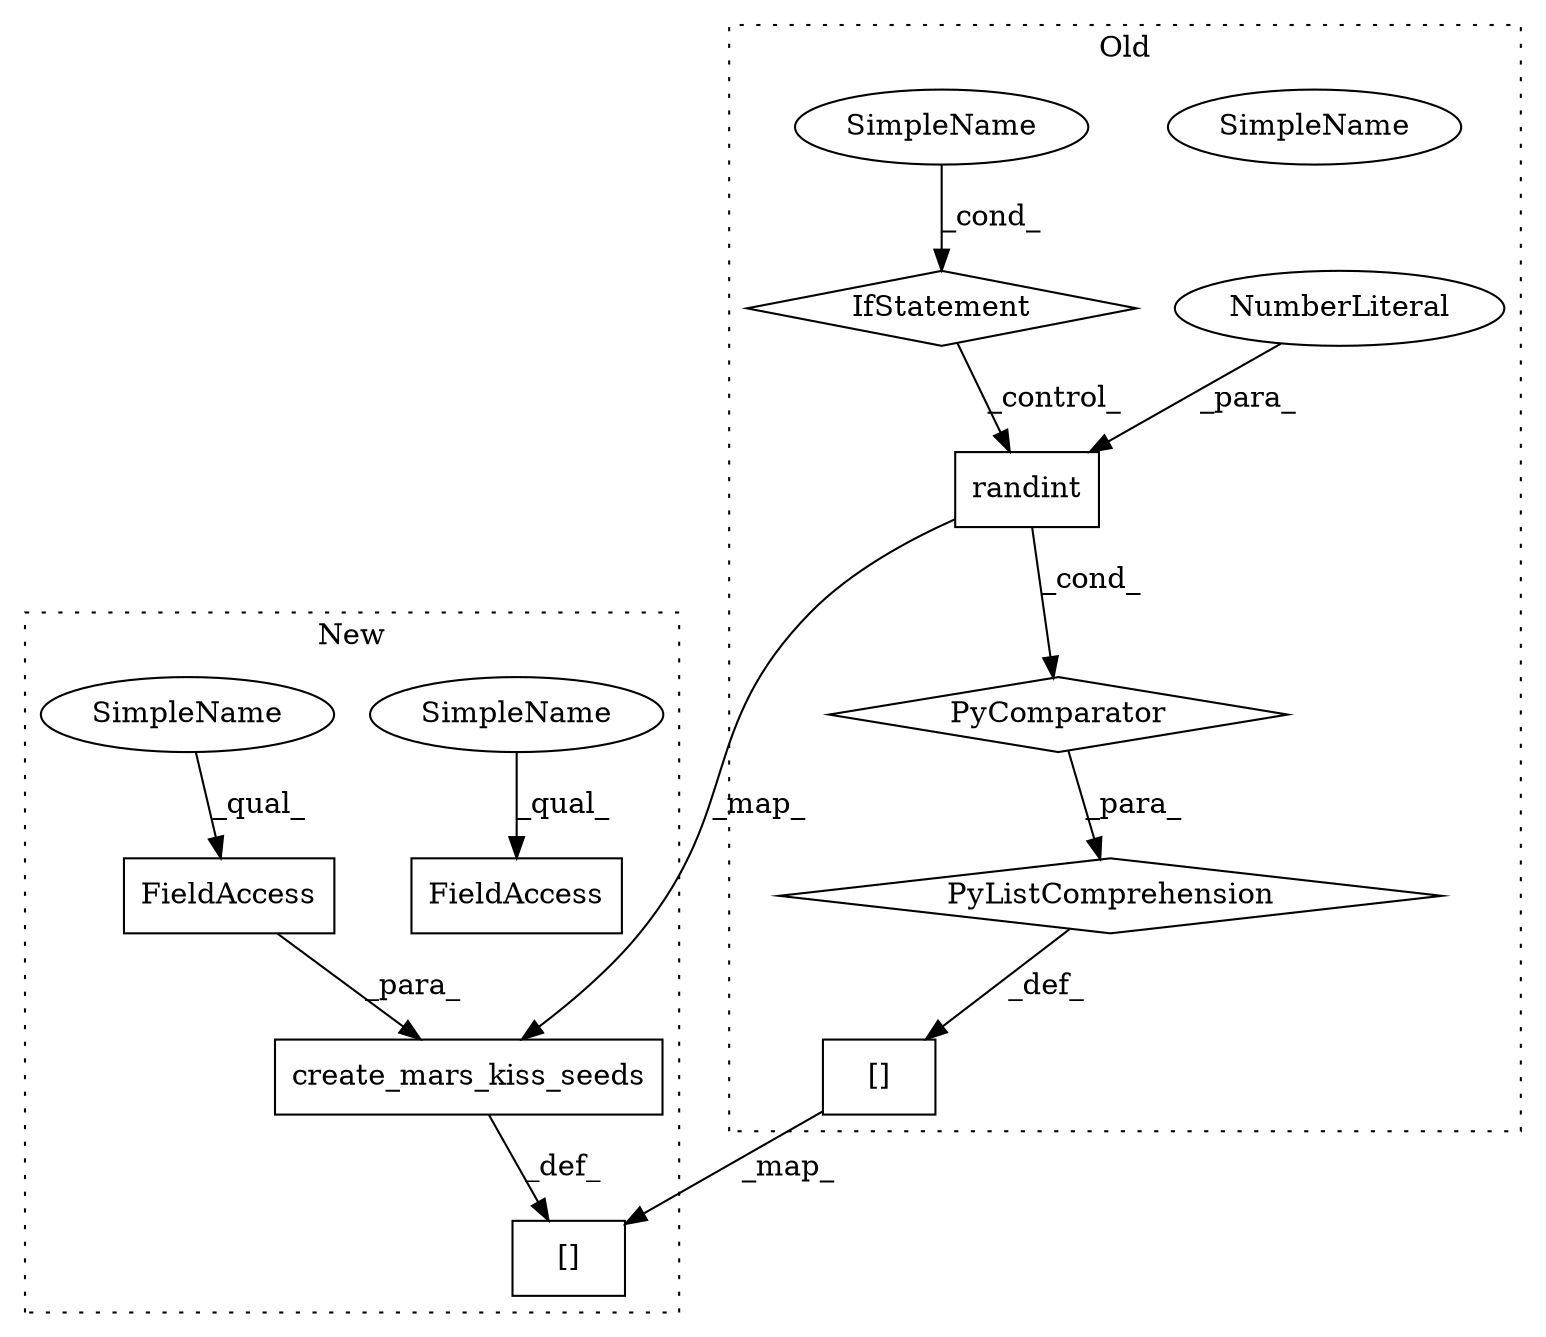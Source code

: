 digraph G {
subgraph cluster0 {
1 [label="randint" a="32" s="7884,7902" l="8,1" shape="box"];
4 [label="[]" a="2" s="7833,7856" l="13,1" shape="box"];
5 [label="PyComparator" a="113" s="7973" l="24" shape="diamond"];
6 [label="NumberLiteral" a="34" s="7892" l="10" shape="ellipse"];
7 [label="IfStatement" a="25" s="7973" l="24" shape="diamond"];
10 [label="SimpleName" a="42" s="7992" l="5" shape="ellipse"];
11 [label="PyListComprehension" a="109" s="7873" l="132" shape="diamond"];
14 [label="SimpleName" a="42" s="7992" l="5" shape="ellipse"];
label = "Old";
style="dotted";
}
subgraph cluster1 {
2 [label="create_mars_kiss_seeds" a="32" s="7928,7973" l="23,1" shape="box"];
3 [label="[]" a="2" s="7903,7926" l="13,1" shape="box"];
8 [label="FieldAccess" a="22" s="7962" l="11" shape="box"];
9 [label="FieldAccess" a="22" s="8084" l="11" shape="box"];
12 [label="SimpleName" a="42" s="8084" l="4" shape="ellipse"];
13 [label="SimpleName" a="42" s="7962" l="4" shape="ellipse"];
label = "New";
style="dotted";
}
1 -> 2 [label="_map_"];
1 -> 5 [label="_cond_"];
2 -> 3 [label="_def_"];
4 -> 3 [label="_map_"];
5 -> 11 [label="_para_"];
6 -> 1 [label="_para_"];
7 -> 1 [label="_control_"];
8 -> 2 [label="_para_"];
11 -> 4 [label="_def_"];
12 -> 9 [label="_qual_"];
13 -> 8 [label="_qual_"];
14 -> 7 [label="_cond_"];
}
